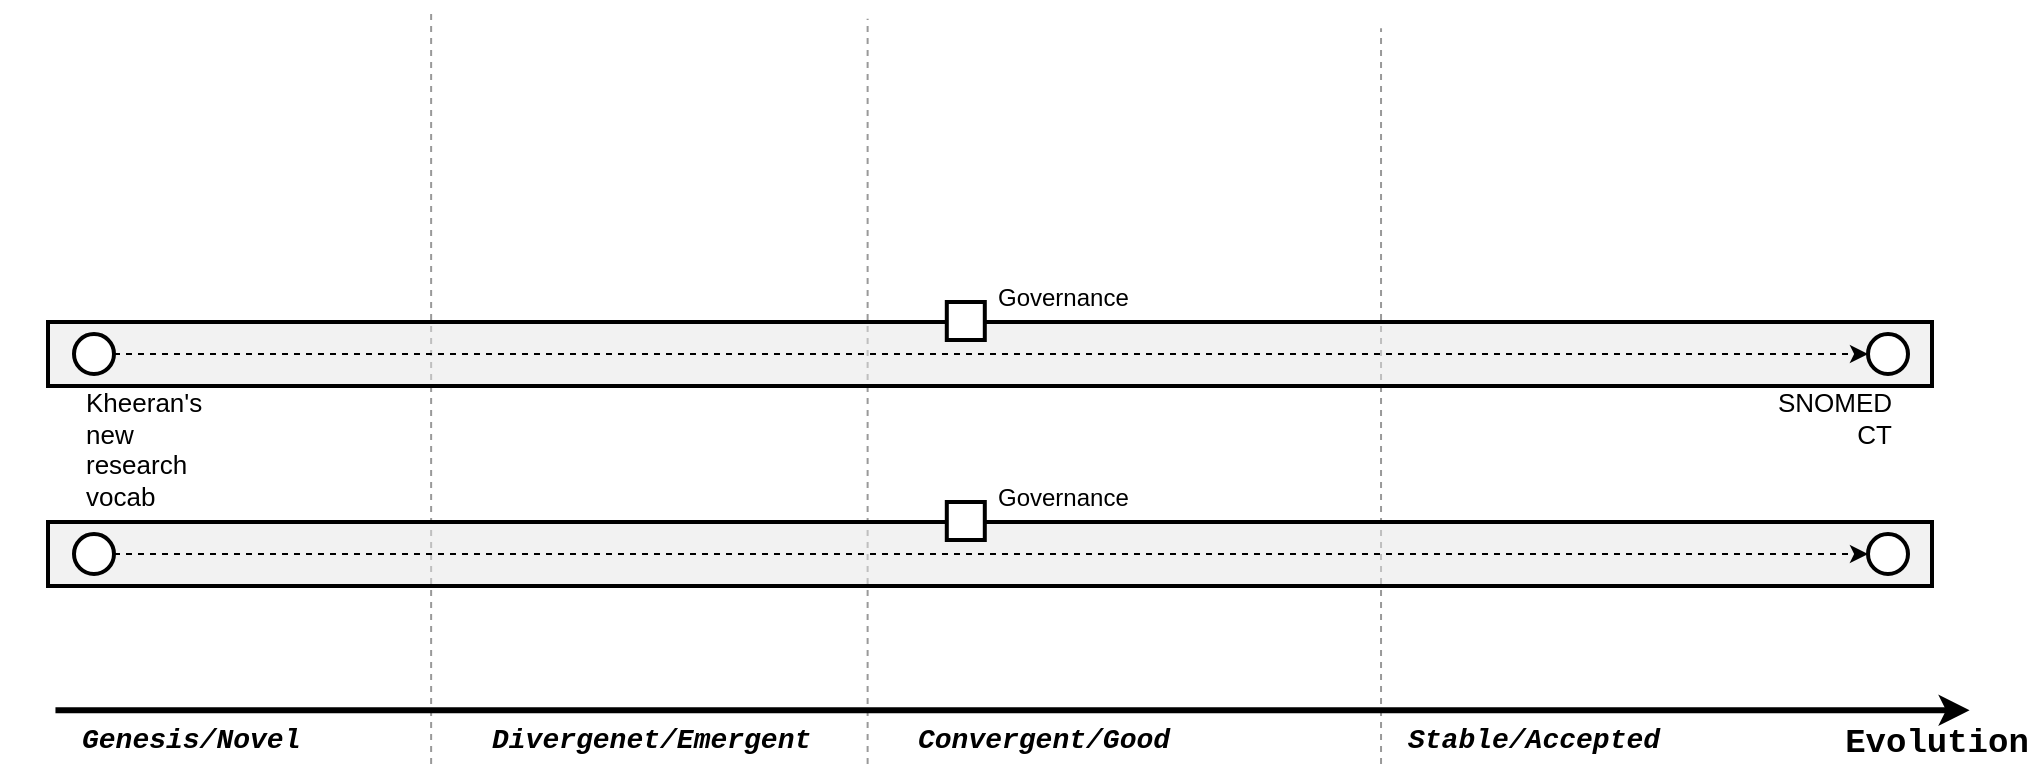 <mxfile version="19.0.3" type="device" pages="2"><diagram id="8jHbAcXUPqH2_hxpiZX9" name="Page-1"><mxGraphModel dx="1216" dy="1196" grid="0" gridSize="10" guides="1" tooltips="1" connect="1" arrows="1" fold="1" page="1" pageScale="1" pageWidth="1169" pageHeight="827" math="0" shadow="0"><root><mxCell id="0"/><mxCell id="1" parent="0"/><mxCell id="pmeL6tNpsfhySrWrxvuD-31" value="" style="group" vertex="1" connectable="0" parent="1"><mxGeometry x="38" y="395" width="1000" height="382" as="geometry"/></mxCell><UserObject label="" tooltip="Wardley Mapping Canvas" id="pmeL6tNpsfhySrWrxvuD-16"><mxCell style="endArrow=none;dashed=1;html=1;strokeWidth=1;fontSize=26;strokeColor=#999999;rounded=0;" edge="1" parent="pmeL6tNpsfhySrWrxvuD-31"><mxGeometry width="50" height="50" relative="1" as="geometry"><mxPoint x="215.564" y="382" as="sourcePoint"/><mxPoint x="215.564" y="4.716" as="targetPoint"/></mxGeometry></mxCell></UserObject><mxCell id="pmeL6tNpsfhySrWrxvuD-17" value="" style="endArrow=none;dashed=1;html=1;strokeWidth=1;fontSize=26;strokeColor=#999999;rounded=0;" edge="1" parent="pmeL6tNpsfhySrWrxvuD-31"><mxGeometry width="50" height="50" relative="1" as="geometry"><mxPoint x="433.81" y="382" as="sourcePoint"/><mxPoint x="433.81" y="9.432" as="targetPoint"/></mxGeometry></mxCell><mxCell id="pmeL6tNpsfhySrWrxvuD-18" value="" style="endArrow=none;dashed=1;html=1;strokeWidth=1;fontSize=26;strokeColor=#999999;rounded=0;" edge="1" parent="pmeL6tNpsfhySrWrxvuD-31"><mxGeometry width="50" height="50" relative="1" as="geometry"><mxPoint x="690.519" y="382" as="sourcePoint"/><mxPoint x="690.519" y="14.148" as="targetPoint"/></mxGeometry></mxCell><mxCell id="pmeL6tNpsfhySrWrxvuD-20" value="" style="endArrow=classic;html=1;strokeWidth=3;fontSize=26;rounded=0;" edge="1" parent="pmeL6tNpsfhySrWrxvuD-31"><mxGeometry width="50" height="50" relative="1" as="geometry"><mxPoint x="27.728" y="355.119" as="sourcePoint"/><mxPoint x="984.794" y="355.119" as="targetPoint"/></mxGeometry></mxCell><mxCell id="pmeL6tNpsfhySrWrxvuD-21" value="&lt;i&gt;Genesis/Novel&lt;/i&gt;" style="text;html=1;strokeColor=none;fillColor=none;align=left;verticalAlign=top;whiteSpace=wrap;rounded=0;labelPosition=center;verticalLabelPosition=middle;fontFamily=Courier New;fontStyle=1;fontSize=14;" vertex="1" parent="pmeL6tNpsfhySrWrxvuD-31"><mxGeometry x="39.356" y="354.647" width="121.646" height="13.205" as="geometry"/></mxCell><mxCell id="pmeL6tNpsfhySrWrxvuD-22" value="&lt;i&gt;Divergenet/Emergent&lt;/i&gt;" style="text;html=1;strokeColor=none;fillColor=none;align=left;verticalAlign=top;whiteSpace=wrap;rounded=0;labelPosition=center;verticalLabelPosition=middle;fontFamily=Courier New;fontStyle=1;fontSize=14;" vertex="1" parent="pmeL6tNpsfhySrWrxvuD-31"><mxGeometry x="244.186" y="354.647" width="118.962" height="13.205" as="geometry"/></mxCell><mxCell id="pmeL6tNpsfhySrWrxvuD-23" value="&lt;i&gt;Convergent/Good&lt;/i&gt;" style="text;html=1;strokeColor=none;fillColor=none;align=left;verticalAlign=top;whiteSpace=wrap;rounded=0;labelPosition=center;verticalLabelPosition=middle;fontFamily=Courier New;fontStyle=1;fontSize=14;" vertex="1" parent="pmeL6tNpsfhySrWrxvuD-31"><mxGeometry x="457.066" y="354.647" width="147.585" height="13.205" as="geometry"/></mxCell><mxCell id="pmeL6tNpsfhySrWrxvuD-24" value="&lt;i&gt;Stable/Accepted&lt;/i&gt;" style="text;html=1;strokeColor=none;fillColor=none;align=left;verticalAlign=top;whiteSpace=wrap;rounded=0;labelPosition=center;verticalLabelPosition=middle;fontFamily=Courier New;fontStyle=1;fontSize=14;" vertex="1" parent="pmeL6tNpsfhySrWrxvuD-31"><mxGeometry x="702.147" y="354.647" width="179.785" height="13.205" as="geometry"/></mxCell><mxCell id="pmeL6tNpsfhySrWrxvuD-25" value="Evolution" style="text;html=1;strokeColor=none;fillColor=none;align=center;verticalAlign=middle;whiteSpace=wrap;rounded=0;shadow=0;glass=0;comic=0;fontFamily=Courier New;fontSize=17;fontStyle=1" vertex="1" parent="pmeL6tNpsfhySrWrxvuD-31"><mxGeometry x="937.388" y="367.363" width="62.612" height="9.432" as="geometry"/></mxCell><UserObject label="" tags="Labeled" id="9lh9PgR5j62BQ8aVXxy1-2"><mxCell style="group" vertex="1" connectable="0" parent="1"><mxGeometry x="62" y="546" width="942" height="42" as="geometry"/></mxCell></UserObject><mxCell id="pmeL6tNpsfhySrWrxvuD-33" value="" style="rounded=0;whiteSpace=wrap;html=1;strokeWidth=2;fillColor=#E6E6E6;fillOpacity=50;" vertex="1" parent="9lh9PgR5j62BQ8aVXxy1-2"><mxGeometry y="10" width="942" height="32" as="geometry"/></mxCell><UserObject label="Kheeran's new research vocab" tooltip="Component" id="9lh9PgR5j62BQ8aVXxy1-1"><mxCell style="ellipse;whiteSpace=wrap;html=1;aspect=fixed;strokeColor=#000000;fillColor=#FFFFFF;fontFamily=Helvetica;fontSize=13;align=left;strokeWidth=2;labelPosition=right;verticalLabelPosition=bottom;verticalAlign=top;spacingRight=0;spacingLeft=-16;" vertex="1" parent="9lh9PgR5j62BQ8aVXxy1-2"><mxGeometry x="13" y="16" width="20" height="20" as="geometry"/></mxCell></UserObject><mxCell id="pmeL6tNpsfhySrWrxvuD-34" value="Governance" style="whiteSpace=wrap;html=1;aspect=fixed;strokeWidth=2;spacingLeft=24;spacingBottom=24;align=left;" vertex="1" parent="9lh9PgR5j62BQ8aVXxy1-2"><mxGeometry x="449.401" width="19" height="19" as="geometry"/></mxCell><UserObject label="SNOMED CT" tooltip="Component" id="pmeL6tNpsfhySrWrxvuD-36"><mxCell style="ellipse;whiteSpace=wrap;html=1;aspect=fixed;strokeColor=#000000;fillColor=#ffffff;fontFamily=Helvetica;fontSize=13;align=right;strokeWidth=2;labelPosition=left;verticalLabelPosition=bottom;verticalAlign=top;spacingLeft=0;spacingRight=-14;" vertex="1" parent="9lh9PgR5j62BQ8aVXxy1-2"><mxGeometry x="910.002" y="16" width="20" height="20" as="geometry"/></mxCell></UserObject><mxCell id="pmeL6tNpsfhySrWrxvuD-37" value="" style="endArrow=classic;html=1;rounded=0;strokeWidth=1;dashed=1;" edge="1" parent="9lh9PgR5j62BQ8aVXxy1-2" source="9lh9PgR5j62BQ8aVXxy1-1" target="pmeL6tNpsfhySrWrxvuD-36"><mxGeometry width="50" height="50" relative="1" as="geometry"><mxPoint x="33.0" y="26" as="sourcePoint"/><mxPoint x="575.0" y="26" as="targetPoint"/></mxGeometry></mxCell><UserObject label="" tags="Unlabeled" id="9lh9PgR5j62BQ8aVXxy1-3"><mxCell style="group" vertex="1" connectable="0" parent="1"><mxGeometry x="62" y="646" width="942" height="42" as="geometry"/></mxCell></UserObject><mxCell id="9lh9PgR5j62BQ8aVXxy1-4" value="" style="rounded=0;whiteSpace=wrap;html=1;strokeWidth=2;fillColor=#E6E6E6;fillOpacity=50;" vertex="1" parent="9lh9PgR5j62BQ8aVXxy1-3"><mxGeometry y="10" width="942" height="32" as="geometry"/></mxCell><UserObject label="" tooltip="Component" id="9lh9PgR5j62BQ8aVXxy1-5"><mxCell style="ellipse;whiteSpace=wrap;html=1;aspect=fixed;strokeColor=#000000;fillColor=#FFFFFF;fontFamily=Helvetica;fontSize=13;align=left;strokeWidth=2;labelPosition=right;verticalLabelPosition=bottom;verticalAlign=top;spacingRight=0;spacingLeft=-16;" vertex="1" parent="9lh9PgR5j62BQ8aVXxy1-3"><mxGeometry x="13" y="16" width="20" height="20" as="geometry"/></mxCell></UserObject><mxCell id="9lh9PgR5j62BQ8aVXxy1-6" value="Governance" style="whiteSpace=wrap;html=1;aspect=fixed;strokeWidth=2;spacingLeft=24;spacingBottom=24;align=left;" vertex="1" parent="9lh9PgR5j62BQ8aVXxy1-3"><mxGeometry x="449.401" width="19" height="19" as="geometry"/></mxCell><UserObject label="" tooltip="Component" id="9lh9PgR5j62BQ8aVXxy1-7"><mxCell style="ellipse;whiteSpace=wrap;html=1;aspect=fixed;strokeColor=#000000;fillColor=#ffffff;fontFamily=Helvetica;fontSize=13;align=right;strokeWidth=2;labelPosition=left;verticalLabelPosition=bottom;verticalAlign=top;spacingLeft=0;spacingRight=-14;" vertex="1" parent="9lh9PgR5j62BQ8aVXxy1-3"><mxGeometry x="910.002" y="16" width="20" height="20" as="geometry"/></mxCell></UserObject><mxCell id="9lh9PgR5j62BQ8aVXxy1-8" value="" style="endArrow=classic;html=1;rounded=0;strokeWidth=1;dashed=1;" edge="1" parent="9lh9PgR5j62BQ8aVXxy1-3" source="9lh9PgR5j62BQ8aVXxy1-5" target="9lh9PgR5j62BQ8aVXxy1-7"><mxGeometry width="50" height="50" relative="1" as="geometry"><mxPoint x="33.0" y="26" as="sourcePoint"/><mxPoint x="575.0" y="26" as="targetPoint"/></mxGeometry></mxCell></root></mxGraphModel></diagram><diagram id="lwOXMoPkPeobb1X41o7S" name="Page-2"><mxGraphModel dx="1216" dy="1196" grid="0" gridSize="10" guides="1" tooltips="1" connect="1" arrows="1" fold="1" page="1" pageScale="1" pageWidth="1169" pageHeight="827" math="0" shadow="0"><root><mxCell id="0"/><mxCell id="1" parent="0"/></root></mxGraphModel></diagram></mxfile>